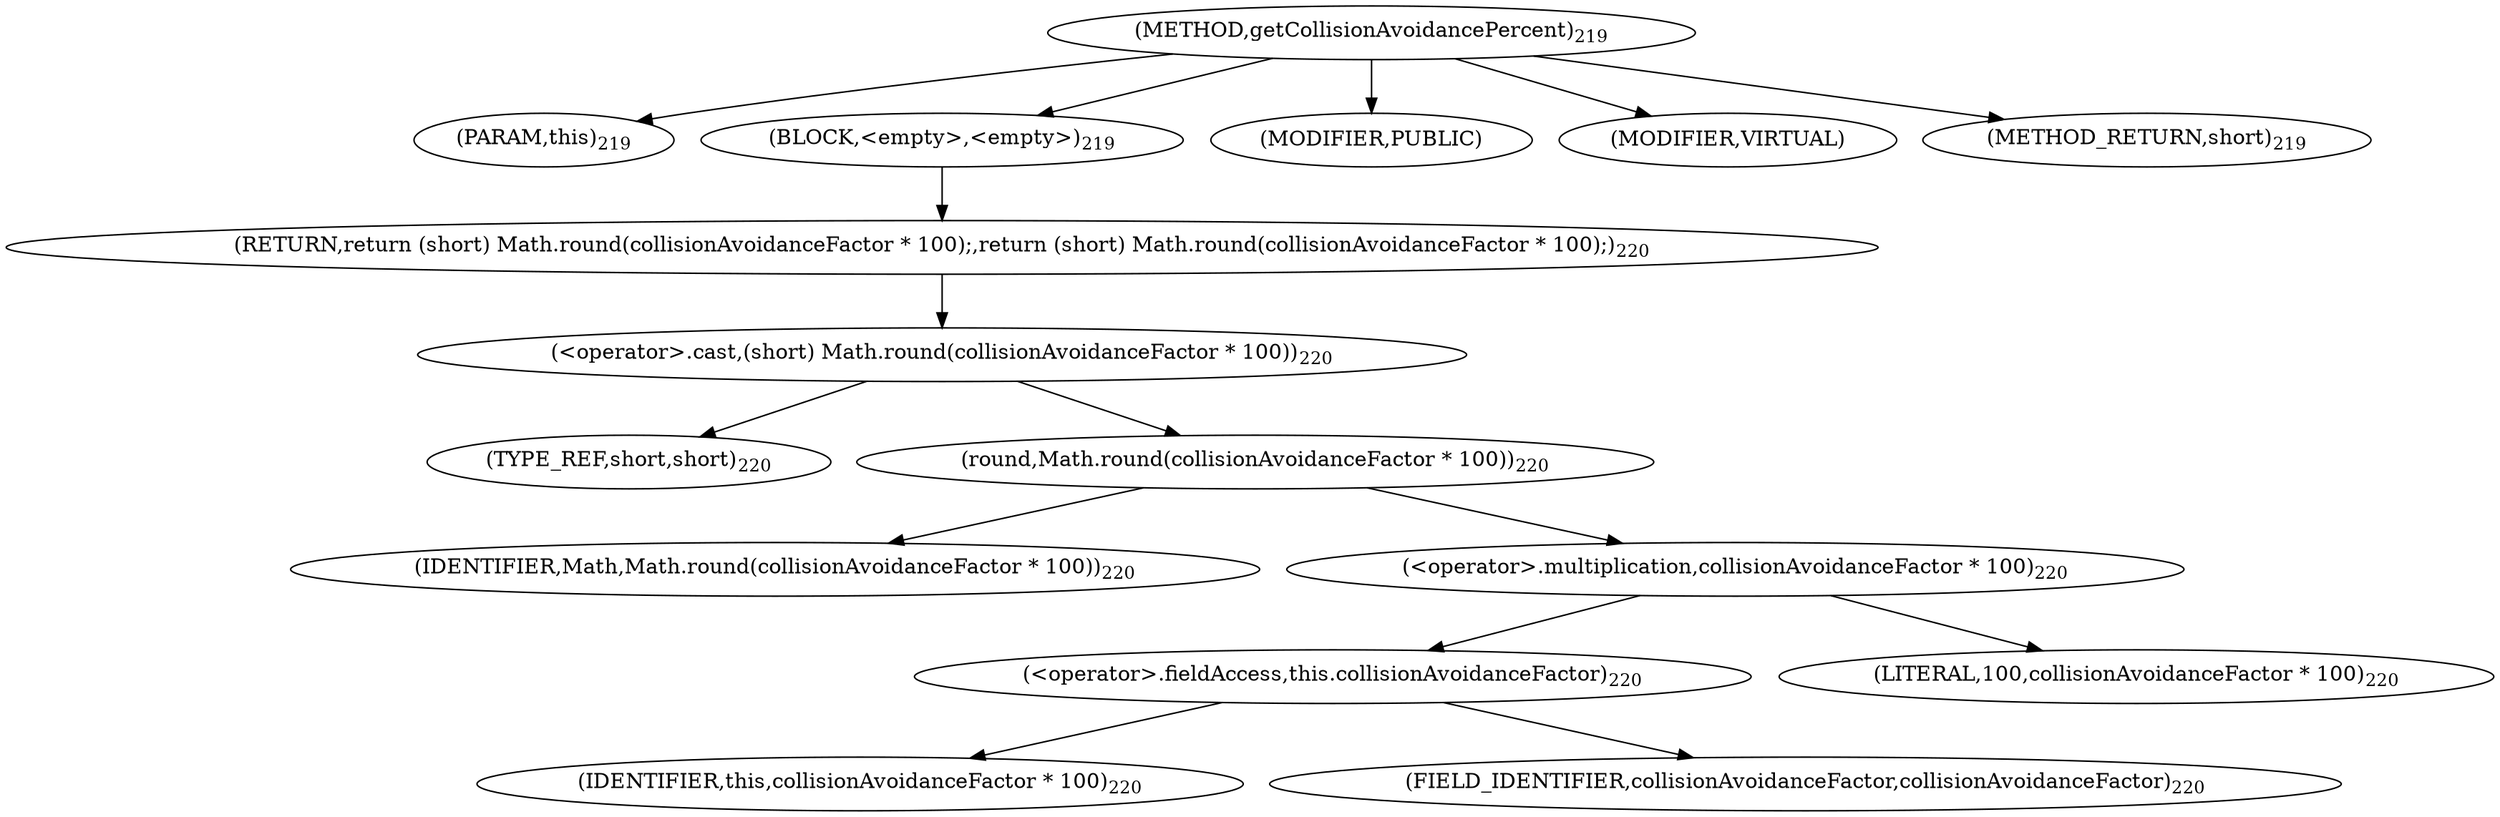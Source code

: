 digraph "getCollisionAvoidancePercent" {  
"429" [label = <(METHOD,getCollisionAvoidancePercent)<SUB>219</SUB>> ]
"430" [label = <(PARAM,this)<SUB>219</SUB>> ]
"431" [label = <(BLOCK,&lt;empty&gt;,&lt;empty&gt;)<SUB>219</SUB>> ]
"432" [label = <(RETURN,return (short) Math.round(collisionAvoidanceFactor * 100);,return (short) Math.round(collisionAvoidanceFactor * 100);)<SUB>220</SUB>> ]
"433" [label = <(&lt;operator&gt;.cast,(short) Math.round(collisionAvoidanceFactor * 100))<SUB>220</SUB>> ]
"434" [label = <(TYPE_REF,short,short)<SUB>220</SUB>> ]
"435" [label = <(round,Math.round(collisionAvoidanceFactor * 100))<SUB>220</SUB>> ]
"436" [label = <(IDENTIFIER,Math,Math.round(collisionAvoidanceFactor * 100))<SUB>220</SUB>> ]
"437" [label = <(&lt;operator&gt;.multiplication,collisionAvoidanceFactor * 100)<SUB>220</SUB>> ]
"438" [label = <(&lt;operator&gt;.fieldAccess,this.collisionAvoidanceFactor)<SUB>220</SUB>> ]
"439" [label = <(IDENTIFIER,this,collisionAvoidanceFactor * 100)<SUB>220</SUB>> ]
"440" [label = <(FIELD_IDENTIFIER,collisionAvoidanceFactor,collisionAvoidanceFactor)<SUB>220</SUB>> ]
"441" [label = <(LITERAL,100,collisionAvoidanceFactor * 100)<SUB>220</SUB>> ]
"442" [label = <(MODIFIER,PUBLIC)> ]
"443" [label = <(MODIFIER,VIRTUAL)> ]
"444" [label = <(METHOD_RETURN,short)<SUB>219</SUB>> ]
  "429" -> "430" 
  "429" -> "431" 
  "429" -> "442" 
  "429" -> "443" 
  "429" -> "444" 
  "431" -> "432" 
  "432" -> "433" 
  "433" -> "434" 
  "433" -> "435" 
  "435" -> "436" 
  "435" -> "437" 
  "437" -> "438" 
  "437" -> "441" 
  "438" -> "439" 
  "438" -> "440" 
}
